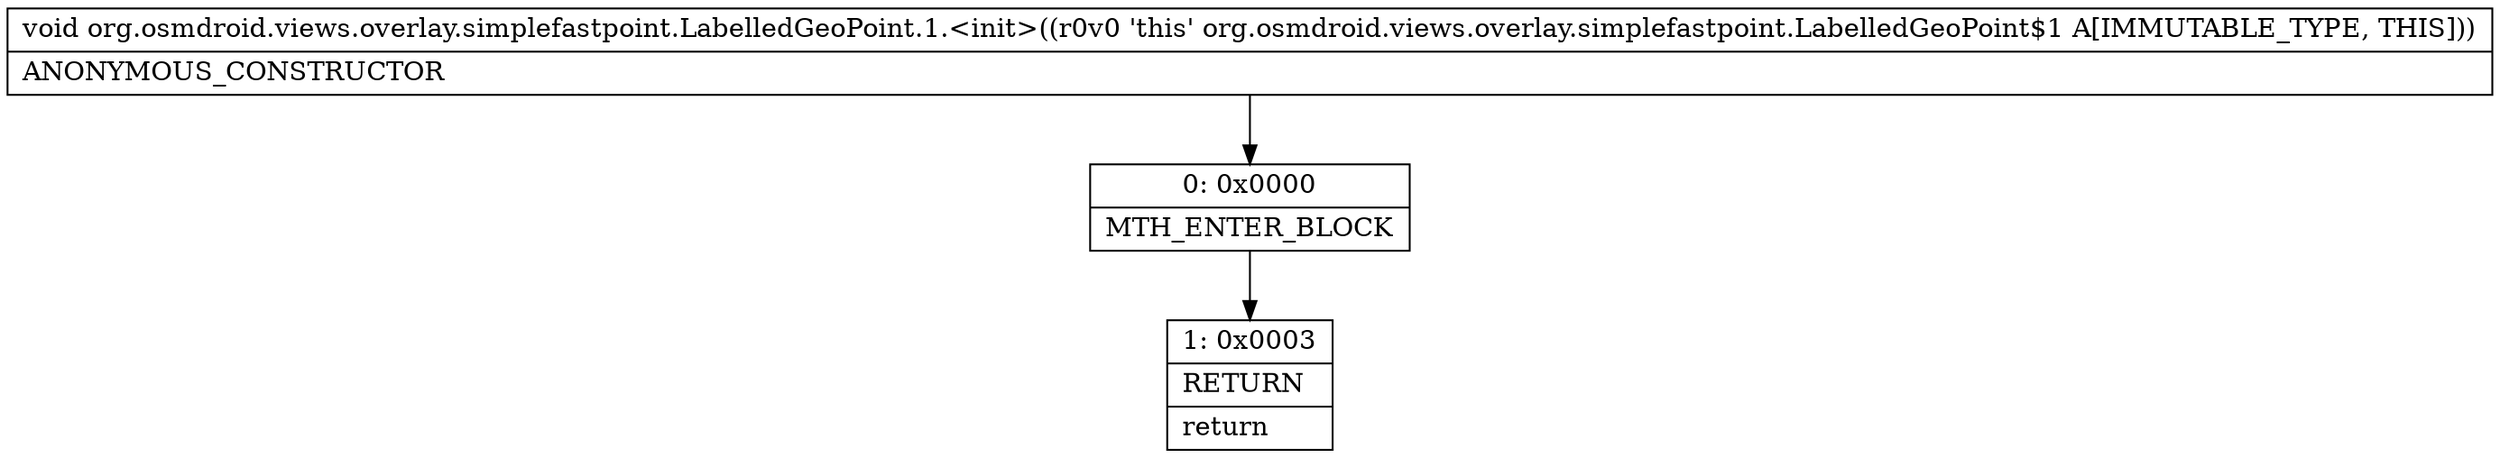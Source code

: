 digraph "CFG fororg.osmdroid.views.overlay.simplefastpoint.LabelledGeoPoint.1.\<init\>()V" {
Node_0 [shape=record,label="{0\:\ 0x0000|MTH_ENTER_BLOCK\l}"];
Node_1 [shape=record,label="{1\:\ 0x0003|RETURN\l|return\l}"];
MethodNode[shape=record,label="{void org.osmdroid.views.overlay.simplefastpoint.LabelledGeoPoint.1.\<init\>((r0v0 'this' org.osmdroid.views.overlay.simplefastpoint.LabelledGeoPoint$1 A[IMMUTABLE_TYPE, THIS]))  | ANONYMOUS_CONSTRUCTOR\l}"];
MethodNode -> Node_0;
Node_0 -> Node_1;
}

